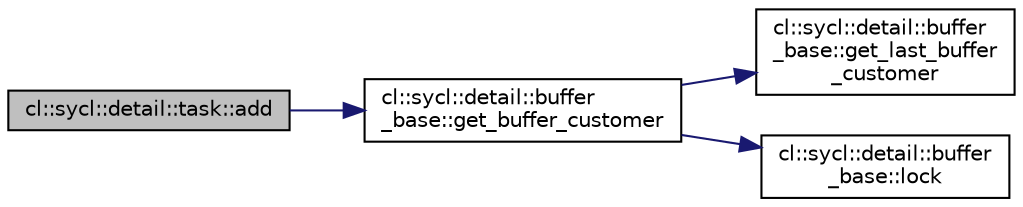 digraph "cl::sycl::detail::task::add"
{
 // INTERACTIVE_SVG=YES
  bgcolor="transparent";
  edge [fontname="Helvetica",fontsize="10",labelfontname="Helvetica",labelfontsize="10"];
  node [fontname="Helvetica",fontsize="10",shape=record];
  rankdir="LR";
  Node1 [label="cl::sycl::detail::task::add",height=0.2,width=0.4,color="black", fillcolor="grey75", style="filled", fontcolor="black"];
  Node1 -> Node2 [color="midnightblue",fontsize="10",style="solid",fontname="Helvetica"];
  Node2 [label="cl::sycl::detail::buffer\l_base::get_buffer_customer",height=0.2,width=0.4,color="black",URL="$structcl_1_1sycl_1_1detail_1_1buffer__base.html#a5417dca96f440de5dd780879c1904ea5",tooltip="Get the buffer customer associated to the latest version of the buffer. "];
  Node2 -> Node3 [color="midnightblue",fontsize="10",style="solid",fontname="Helvetica"];
  Node3 [label="cl::sycl::detail::buffer\l_base::get_last_buffer\l_customer",height=0.2,width=0.4,color="black",URL="$structcl_1_1sycl_1_1detail_1_1buffer__base.html#a31ff9b0c3deefad0dd3d17225982f3c0"];
  Node2 -> Node4 [color="midnightblue",fontsize="10",style="solid",fontname="Helvetica"];
  Node4 [label="cl::sycl::detail::buffer\l_base::lock",height=0.2,width=0.4,color="black",URL="$structcl_1_1sycl_1_1detail_1_1buffer__base.html#a093d0732e2f16f7970d1fe7214c3f9c7",tooltip="Lock the buffer_base structure by returning a unique_lock on the mutex. "];
}
